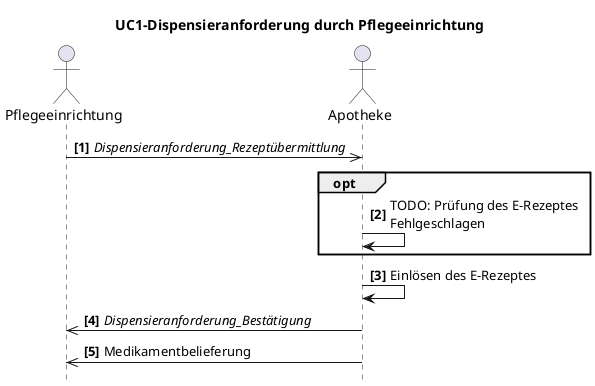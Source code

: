 @startuml name = "UC1-Rezeptanforderung-Pflege"


skinparam maxMessageSize 200

actor "Pflegeeinrichtung" as Pflegeeinrichtung
actor Apotheke

title UC1-Dispensieranforderung durch Pflegeeinrichtung
hide footbox
autonumber "<b>[0]"

Pflegeeinrichtung ->> Apotheke: //Dispensieranforderung_Rezeptübermittlung//

opt
 Apotheke -> Apotheke: TODO: Prüfung des E-Rezeptes Fehlgeschlagen
end

Apotheke -> Apotheke: Einlösen des E-Rezeptes

Apotheke ->> Pflegeeinrichtung: //Dispensieranforderung_Bestätigung//
Apotheke ->> Pflegeeinrichtung: Medikamentbelieferung

@enduml
